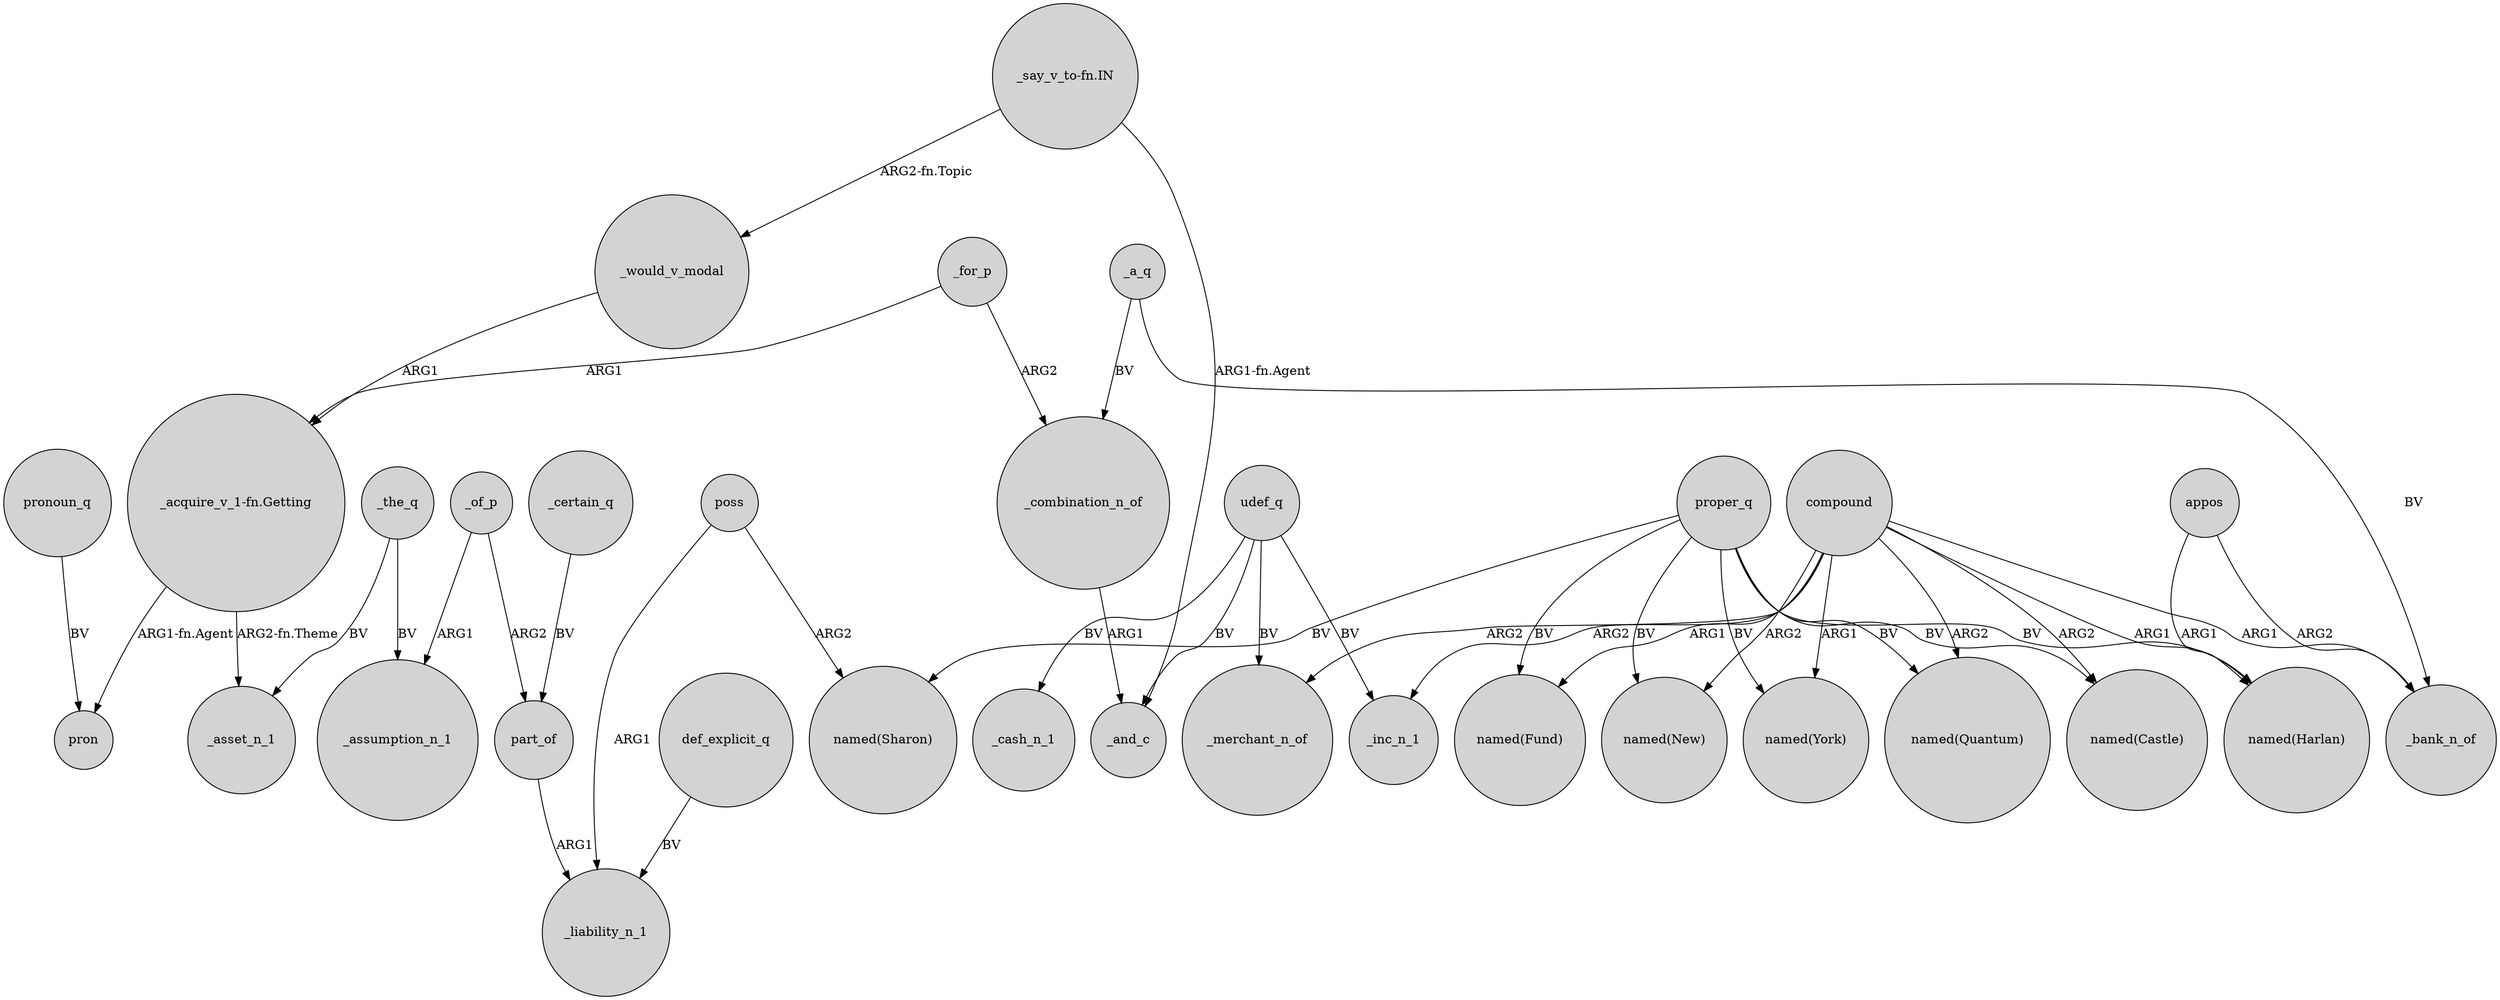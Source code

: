 digraph {
	node [shape=circle style=filled]
	"_say_v_to-fn.IN" -> _would_v_modal [label="ARG2-fn.Topic"]
	udef_q -> _merchant_n_of [label=BV]
	proper_q -> "named(Quantum)" [label=BV]
	_certain_q -> part_of [label=BV]
	compound -> "named(Harlan)" [label=ARG1]
	udef_q -> _inc_n_1 [label=BV]
	compound -> "named(New)" [label=ARG2]
	appos -> _bank_n_of [label=ARG2]
	"_say_v_to-fn.IN" -> _and_c [label="ARG1-fn.Agent"]
	poss -> "named(Sharon)" [label=ARG2]
	proper_q -> "named(Harlan)" [label=BV]
	proper_q -> "named(New)" [label=BV]
	proper_q -> "named(Castle)" [label=BV]
	udef_q -> _cash_n_1 [label=BV]
	appos -> "named(Harlan)" [label=ARG1]
	compound -> "named(Fund)" [label=ARG1]
	compound -> _bank_n_of [label=ARG1]
	_of_p -> _assumption_n_1 [label=ARG1]
	poss -> _liability_n_1 [label=ARG1]
	_the_q -> _assumption_n_1 [label=BV]
	compound -> "named(Castle)" [label=ARG2]
	compound -> "named(Quantum)" [label=ARG2]
	"_acquire_v_1-fn.Getting" -> pron [label="ARG1-fn.Agent"]
	"_acquire_v_1-fn.Getting" -> _asset_n_1 [label="ARG2-fn.Theme"]
	_of_p -> part_of [label=ARG2]
	_for_p -> "_acquire_v_1-fn.Getting" [label=ARG1]
	pronoun_q -> pron [label=BV]
	part_of -> _liability_n_1 [label=ARG1]
	compound -> "named(York)" [label=ARG1]
	_would_v_modal -> "_acquire_v_1-fn.Getting" [label=ARG1]
	_a_q -> _combination_n_of [label=BV]
	_the_q -> _asset_n_1 [label=BV]
	def_explicit_q -> _liability_n_1 [label=BV]
	proper_q -> "named(Sharon)" [label=BV]
	proper_q -> "named(Fund)" [label=BV]
	compound -> _merchant_n_of [label=ARG2]
	proper_q -> "named(York)" [label=BV]
	udef_q -> _and_c [label=BV]
	_a_q -> _bank_n_of [label=BV]
	compound -> _inc_n_1 [label=ARG2]
	_for_p -> _combination_n_of [label=ARG2]
	_combination_n_of -> _and_c [label=ARG1]
}
